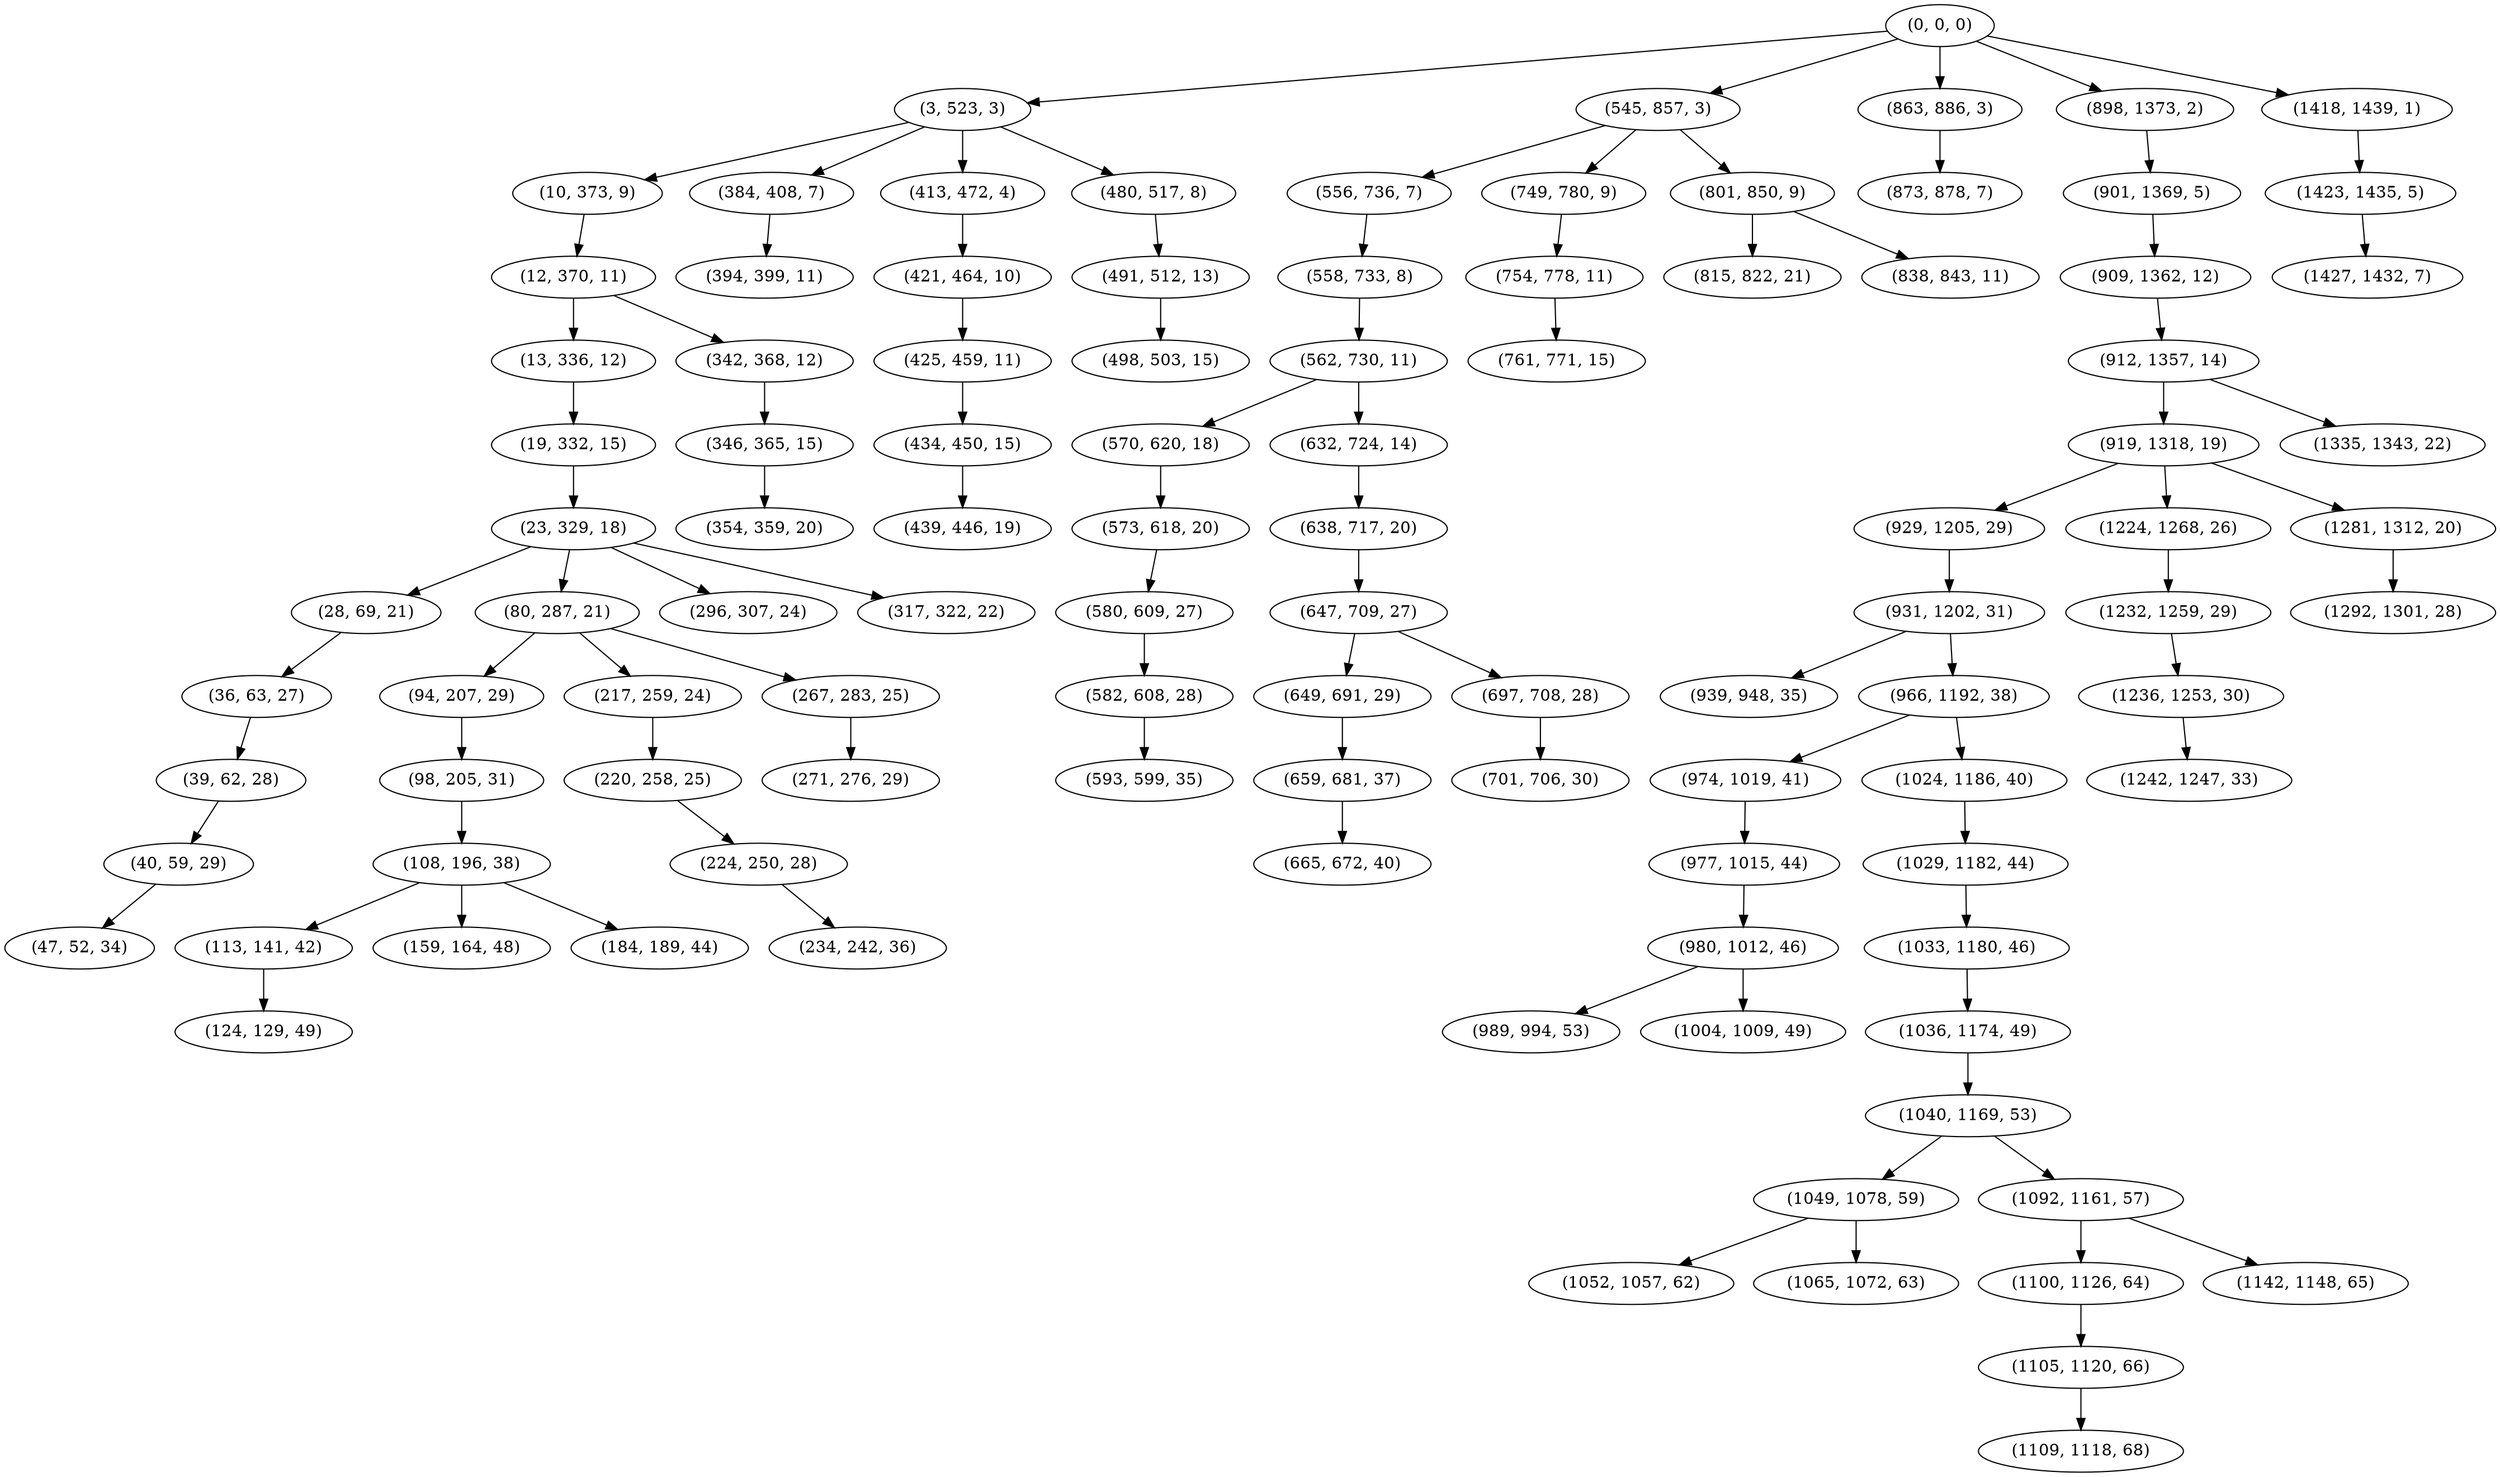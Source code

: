 digraph tree {
    "(0, 0, 0)";
    "(3, 523, 3)";
    "(10, 373, 9)";
    "(12, 370, 11)";
    "(13, 336, 12)";
    "(19, 332, 15)";
    "(23, 329, 18)";
    "(28, 69, 21)";
    "(36, 63, 27)";
    "(39, 62, 28)";
    "(40, 59, 29)";
    "(47, 52, 34)";
    "(80, 287, 21)";
    "(94, 207, 29)";
    "(98, 205, 31)";
    "(108, 196, 38)";
    "(113, 141, 42)";
    "(124, 129, 49)";
    "(159, 164, 48)";
    "(184, 189, 44)";
    "(217, 259, 24)";
    "(220, 258, 25)";
    "(224, 250, 28)";
    "(234, 242, 36)";
    "(267, 283, 25)";
    "(271, 276, 29)";
    "(296, 307, 24)";
    "(317, 322, 22)";
    "(342, 368, 12)";
    "(346, 365, 15)";
    "(354, 359, 20)";
    "(384, 408, 7)";
    "(394, 399, 11)";
    "(413, 472, 4)";
    "(421, 464, 10)";
    "(425, 459, 11)";
    "(434, 450, 15)";
    "(439, 446, 19)";
    "(480, 517, 8)";
    "(491, 512, 13)";
    "(498, 503, 15)";
    "(545, 857, 3)";
    "(556, 736, 7)";
    "(558, 733, 8)";
    "(562, 730, 11)";
    "(570, 620, 18)";
    "(573, 618, 20)";
    "(580, 609, 27)";
    "(582, 608, 28)";
    "(593, 599, 35)";
    "(632, 724, 14)";
    "(638, 717, 20)";
    "(647, 709, 27)";
    "(649, 691, 29)";
    "(659, 681, 37)";
    "(665, 672, 40)";
    "(697, 708, 28)";
    "(701, 706, 30)";
    "(749, 780, 9)";
    "(754, 778, 11)";
    "(761, 771, 15)";
    "(801, 850, 9)";
    "(815, 822, 21)";
    "(838, 843, 11)";
    "(863, 886, 3)";
    "(873, 878, 7)";
    "(898, 1373, 2)";
    "(901, 1369, 5)";
    "(909, 1362, 12)";
    "(912, 1357, 14)";
    "(919, 1318, 19)";
    "(929, 1205, 29)";
    "(931, 1202, 31)";
    "(939, 948, 35)";
    "(966, 1192, 38)";
    "(974, 1019, 41)";
    "(977, 1015, 44)";
    "(980, 1012, 46)";
    "(989, 994, 53)";
    "(1004, 1009, 49)";
    "(1024, 1186, 40)";
    "(1029, 1182, 44)";
    "(1033, 1180, 46)";
    "(1036, 1174, 49)";
    "(1040, 1169, 53)";
    "(1049, 1078, 59)";
    "(1052, 1057, 62)";
    "(1065, 1072, 63)";
    "(1092, 1161, 57)";
    "(1100, 1126, 64)";
    "(1105, 1120, 66)";
    "(1109, 1118, 68)";
    "(1142, 1148, 65)";
    "(1224, 1268, 26)";
    "(1232, 1259, 29)";
    "(1236, 1253, 30)";
    "(1242, 1247, 33)";
    "(1281, 1312, 20)";
    "(1292, 1301, 28)";
    "(1335, 1343, 22)";
    "(1418, 1439, 1)";
    "(1423, 1435, 5)";
    "(1427, 1432, 7)";
    "(0, 0, 0)" -> "(3, 523, 3)";
    "(0, 0, 0)" -> "(545, 857, 3)";
    "(0, 0, 0)" -> "(863, 886, 3)";
    "(0, 0, 0)" -> "(898, 1373, 2)";
    "(0, 0, 0)" -> "(1418, 1439, 1)";
    "(3, 523, 3)" -> "(10, 373, 9)";
    "(3, 523, 3)" -> "(384, 408, 7)";
    "(3, 523, 3)" -> "(413, 472, 4)";
    "(3, 523, 3)" -> "(480, 517, 8)";
    "(10, 373, 9)" -> "(12, 370, 11)";
    "(12, 370, 11)" -> "(13, 336, 12)";
    "(12, 370, 11)" -> "(342, 368, 12)";
    "(13, 336, 12)" -> "(19, 332, 15)";
    "(19, 332, 15)" -> "(23, 329, 18)";
    "(23, 329, 18)" -> "(28, 69, 21)";
    "(23, 329, 18)" -> "(80, 287, 21)";
    "(23, 329, 18)" -> "(296, 307, 24)";
    "(23, 329, 18)" -> "(317, 322, 22)";
    "(28, 69, 21)" -> "(36, 63, 27)";
    "(36, 63, 27)" -> "(39, 62, 28)";
    "(39, 62, 28)" -> "(40, 59, 29)";
    "(40, 59, 29)" -> "(47, 52, 34)";
    "(80, 287, 21)" -> "(94, 207, 29)";
    "(80, 287, 21)" -> "(217, 259, 24)";
    "(80, 287, 21)" -> "(267, 283, 25)";
    "(94, 207, 29)" -> "(98, 205, 31)";
    "(98, 205, 31)" -> "(108, 196, 38)";
    "(108, 196, 38)" -> "(113, 141, 42)";
    "(108, 196, 38)" -> "(159, 164, 48)";
    "(108, 196, 38)" -> "(184, 189, 44)";
    "(113, 141, 42)" -> "(124, 129, 49)";
    "(217, 259, 24)" -> "(220, 258, 25)";
    "(220, 258, 25)" -> "(224, 250, 28)";
    "(224, 250, 28)" -> "(234, 242, 36)";
    "(267, 283, 25)" -> "(271, 276, 29)";
    "(342, 368, 12)" -> "(346, 365, 15)";
    "(346, 365, 15)" -> "(354, 359, 20)";
    "(384, 408, 7)" -> "(394, 399, 11)";
    "(413, 472, 4)" -> "(421, 464, 10)";
    "(421, 464, 10)" -> "(425, 459, 11)";
    "(425, 459, 11)" -> "(434, 450, 15)";
    "(434, 450, 15)" -> "(439, 446, 19)";
    "(480, 517, 8)" -> "(491, 512, 13)";
    "(491, 512, 13)" -> "(498, 503, 15)";
    "(545, 857, 3)" -> "(556, 736, 7)";
    "(545, 857, 3)" -> "(749, 780, 9)";
    "(545, 857, 3)" -> "(801, 850, 9)";
    "(556, 736, 7)" -> "(558, 733, 8)";
    "(558, 733, 8)" -> "(562, 730, 11)";
    "(562, 730, 11)" -> "(570, 620, 18)";
    "(562, 730, 11)" -> "(632, 724, 14)";
    "(570, 620, 18)" -> "(573, 618, 20)";
    "(573, 618, 20)" -> "(580, 609, 27)";
    "(580, 609, 27)" -> "(582, 608, 28)";
    "(582, 608, 28)" -> "(593, 599, 35)";
    "(632, 724, 14)" -> "(638, 717, 20)";
    "(638, 717, 20)" -> "(647, 709, 27)";
    "(647, 709, 27)" -> "(649, 691, 29)";
    "(647, 709, 27)" -> "(697, 708, 28)";
    "(649, 691, 29)" -> "(659, 681, 37)";
    "(659, 681, 37)" -> "(665, 672, 40)";
    "(697, 708, 28)" -> "(701, 706, 30)";
    "(749, 780, 9)" -> "(754, 778, 11)";
    "(754, 778, 11)" -> "(761, 771, 15)";
    "(801, 850, 9)" -> "(815, 822, 21)";
    "(801, 850, 9)" -> "(838, 843, 11)";
    "(863, 886, 3)" -> "(873, 878, 7)";
    "(898, 1373, 2)" -> "(901, 1369, 5)";
    "(901, 1369, 5)" -> "(909, 1362, 12)";
    "(909, 1362, 12)" -> "(912, 1357, 14)";
    "(912, 1357, 14)" -> "(919, 1318, 19)";
    "(912, 1357, 14)" -> "(1335, 1343, 22)";
    "(919, 1318, 19)" -> "(929, 1205, 29)";
    "(919, 1318, 19)" -> "(1224, 1268, 26)";
    "(919, 1318, 19)" -> "(1281, 1312, 20)";
    "(929, 1205, 29)" -> "(931, 1202, 31)";
    "(931, 1202, 31)" -> "(939, 948, 35)";
    "(931, 1202, 31)" -> "(966, 1192, 38)";
    "(966, 1192, 38)" -> "(974, 1019, 41)";
    "(966, 1192, 38)" -> "(1024, 1186, 40)";
    "(974, 1019, 41)" -> "(977, 1015, 44)";
    "(977, 1015, 44)" -> "(980, 1012, 46)";
    "(980, 1012, 46)" -> "(989, 994, 53)";
    "(980, 1012, 46)" -> "(1004, 1009, 49)";
    "(1024, 1186, 40)" -> "(1029, 1182, 44)";
    "(1029, 1182, 44)" -> "(1033, 1180, 46)";
    "(1033, 1180, 46)" -> "(1036, 1174, 49)";
    "(1036, 1174, 49)" -> "(1040, 1169, 53)";
    "(1040, 1169, 53)" -> "(1049, 1078, 59)";
    "(1040, 1169, 53)" -> "(1092, 1161, 57)";
    "(1049, 1078, 59)" -> "(1052, 1057, 62)";
    "(1049, 1078, 59)" -> "(1065, 1072, 63)";
    "(1092, 1161, 57)" -> "(1100, 1126, 64)";
    "(1092, 1161, 57)" -> "(1142, 1148, 65)";
    "(1100, 1126, 64)" -> "(1105, 1120, 66)";
    "(1105, 1120, 66)" -> "(1109, 1118, 68)";
    "(1224, 1268, 26)" -> "(1232, 1259, 29)";
    "(1232, 1259, 29)" -> "(1236, 1253, 30)";
    "(1236, 1253, 30)" -> "(1242, 1247, 33)";
    "(1281, 1312, 20)" -> "(1292, 1301, 28)";
    "(1418, 1439, 1)" -> "(1423, 1435, 5)";
    "(1423, 1435, 5)" -> "(1427, 1432, 7)";
}
